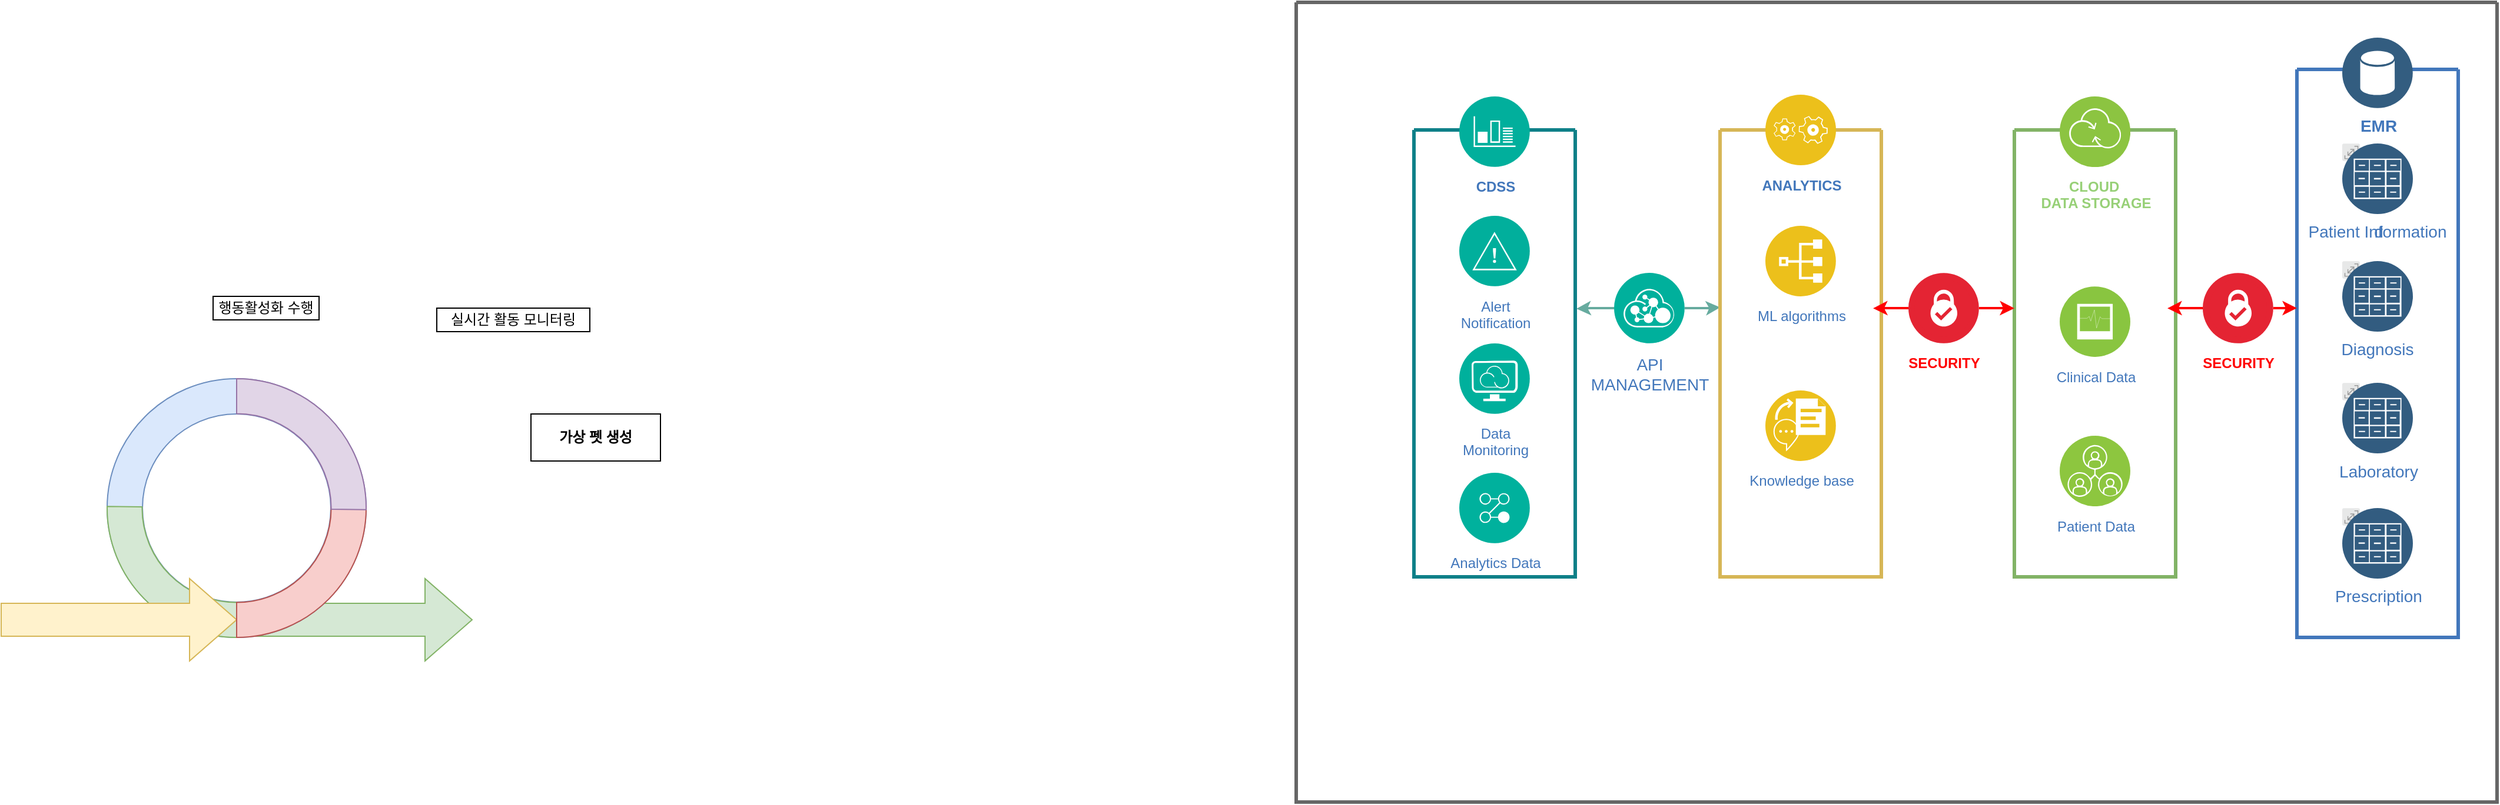 <mxfile version="20.8.5" type="github">
  <diagram id="0d7cefc2-ccd6-e077-73ed-a8e48b0cddf6" name="Page-1">
    <mxGraphModel dx="2247" dy="694" grid="1" gridSize="10" guides="1" tooltips="1" connect="1" arrows="1" fold="1" page="1" pageScale="1" pageWidth="1169" pageHeight="827" background="none" math="0" shadow="0">
      <root>
        <mxCell id="0" />
        <mxCell id="1" parent="0" />
        <mxCell id="0V8n2o7gTM4KSVa6vnnp-101" value="" style="html=1;shadow=0;dashed=0;align=center;verticalAlign=middle;shape=mxgraph.arrows2.arrow;dy=0.6;dx=40;notch=0;fillColor=#d5e8d4;strokeColor=#82b366;" parent="1" vertex="1">
          <mxGeometry x="-770" y="500" width="200" height="70" as="geometry" />
        </mxCell>
        <mxCell id="0V8n2o7gTM4KSVa6vnnp-102" value="" style="verticalLabelPosition=bottom;verticalAlign=top;html=1;shape=mxgraph.basic.donut;dx=30;fillColor=#dae8fc;strokeColor=#6c8ebf;fillOpacity=100;" parent="1" vertex="1">
          <mxGeometry x="-880" y="330" width="220" height="220" as="geometry" />
        </mxCell>
        <mxCell id="2" value="" style="swimlane;shadow=0;align=right;startSize=0;collapsible=0;strokeWidth=3;fillColor=#f5f5f5;fontColor=#333333;strokeColor=#666666;" parent="1" vertex="1">
          <mxGeometry x="130" y="10" width="1020" height="680" as="geometry" />
        </mxCell>
        <mxCell id="Esg44BOYz5HKo0OelRvy-150" value="" style="edgeStyle=orthogonalEdgeStyle;rounded=0;orthogonalLoop=1;jettySize=auto;html=1;strokeColor=#67AB9F;strokeWidth=2;fontSize=16;fontColor=#FF0000;entryX=0.001;entryY=0.397;entryDx=0;entryDy=0;entryPerimeter=0;" parent="2" source="76" target="Esg44BOYz5HKo0OelRvy-125" edge="1">
          <mxGeometry relative="1" as="geometry" />
        </mxCell>
        <mxCell id="Esg44BOYz5HKo0OelRvy-151" style="edgeStyle=orthogonalEdgeStyle;rounded=0;orthogonalLoop=1;jettySize=auto;html=1;entryX=1.008;entryY=0.4;entryDx=0;entryDy=0;entryPerimeter=0;strokeColor=#67AB9F;strokeWidth=2;fontSize=16;fontColor=#FF0000;" parent="2" source="76" target="Esg44BOYz5HKo0OelRvy-139" edge="1">
          <mxGeometry relative="1" as="geometry" />
        </mxCell>
        <mxCell id="76" value="API&lt;div&gt;MANAGEMENT&lt;/div&gt;" style="aspect=fixed;perimeter=ellipsePerimeter;html=1;align=center;shadow=0;dashed=0;image;image=img/lib/ibm/management/api_management.svg;rounded=1;labelBackgroundColor=#ffffff;strokeColor=#666666;strokeWidth=3;fillColor=#C2952D;gradientColor=none;fontSize=14;fontColor=#4277BB;spacingTop=3;" parent="2" vertex="1">
          <mxGeometry x="270" y="230" width="60" height="60" as="geometry" />
        </mxCell>
        <mxCell id="77" value="" style="swimlane;shadow=0;strokeColor=#82b366;fillColor=#d5e8d4;align=right;startSize=0;collapsible=0;strokeWidth=3;" parent="2" vertex="1">
          <mxGeometry x="610" y="108.5" width="137" height="380" as="geometry" />
        </mxCell>
        <mxCell id="Esg44BOYz5HKo0OelRvy-120" value="Clinical Data" style="aspect=fixed;perimeter=ellipsePerimeter;html=1;align=center;shadow=0;dashed=0;fontColor=#4277BB;labelBackgroundColor=#ffffff;fontSize=12;spacingTop=3;image;image=img/lib/ibm/infrastructure/diagnostics.svg;" parent="77" vertex="1">
          <mxGeometry x="38.5" y="133" width="60" height="60" as="geometry" />
        </mxCell>
        <mxCell id="Esg44BOYz5HKo0OelRvy-121" value="Patient Data" style="aspect=fixed;perimeter=ellipsePerimeter;html=1;align=center;shadow=0;dashed=0;fontColor=#4277BB;labelBackgroundColor=#ffffff;fontSize=12;spacingTop=3;image;image=img/lib/ibm/infrastructure/peer_services.svg;" parent="77" vertex="1">
          <mxGeometry x="38.5" y="260" width="60" height="60" as="geometry" />
        </mxCell>
        <mxCell id="Esg44BOYz5HKo0OelRvy-136" value="&lt;b&gt;&lt;font color=&quot;#97d077&quot;&gt;CLOUD&amp;nbsp;&lt;br&gt;DATA STORAGE&lt;/font&gt;&lt;/b&gt;" style="aspect=fixed;perimeter=ellipsePerimeter;html=1;align=center;shadow=0;dashed=0;fontColor=#4277BB;labelBackgroundColor=#ffffff;fontSize=12;spacingTop=3;image;image=img/lib/ibm/infrastructure/transformation_connectivity.svg;" parent="77" vertex="1">
          <mxGeometry x="38.5" y="-28.5" width="60" height="60" as="geometry" />
        </mxCell>
        <mxCell id="79" value="" style="swimlane;shadow=0;strokeColor=#4277BB;fillColor=#ffffff;fontColor=#000000;align=center;startSize=0;collapsible=0;strokeWidth=3;verticalAlign=bottom;fontSize=16;" parent="2" vertex="1">
          <mxGeometry x="850" y="57" width="137" height="483" as="geometry" />
        </mxCell>
        <mxCell id="99" value="" style="group;fontSize=14;fontColor=#4277BB;labelBackgroundColor=#ffffff;" parent="79" vertex="1" connectable="0">
          <mxGeometry x="38.5" y="373" width="60" height="60" as="geometry" />
        </mxCell>
        <mxCell id="100" value="" style="aspect=fixed;perimeter=ellipsePerimeter;html=1;align=center;shadow=0;dashed=0;image;image=img/lib/ibm/miscellaneous/scalable.svg;rounded=1;labelBackgroundColor=none;strokeColor=#666666;strokeWidth=3;fillColor=#C2952D;gradientColor=none;fontSize=14;fontColor=#4277BB;" parent="99" vertex="1">
          <mxGeometry width="15" height="15" as="geometry" />
        </mxCell>
        <mxCell id="101" value="Prescription" style="aspect=fixed;perimeter=ellipsePerimeter;html=1;align=center;shadow=0;dashed=0;image;image=img/lib/ibm/data/file_repository.svg;rounded=1;labelBackgroundColor=none;strokeColor=#666666;strokeWidth=3;fillColor=#C2952D;gradientColor=none;fontSize=14;fontColor=#4277BB;" parent="99" vertex="1">
          <mxGeometry width="60" height="60" as="geometry" />
        </mxCell>
        <mxCell id="Esg44BOYz5HKo0OelRvy-107" value="Diagnosis" style="group;fontSize=14;fontColor=#4277BB;labelPosition=center;verticalLabelPosition=bottom;align=center;verticalAlign=top;labelBackgroundColor=#ffffff;" parent="79" vertex="1" connectable="0">
          <mxGeometry x="38.5" y="163" width="60" height="60" as="geometry" />
        </mxCell>
        <mxCell id="Esg44BOYz5HKo0OelRvy-108" value="" style="aspect=fixed;perimeter=ellipsePerimeter;html=1;align=center;shadow=0;dashed=0;image;image=img/lib/ibm/miscellaneous/scalable.svg;rounded=1;labelBackgroundColor=none;strokeColor=#666666;strokeWidth=3;fillColor=#C2952D;gradientColor=none;fontSize=14;fontColor=#4277BB;" parent="Esg44BOYz5HKo0OelRvy-107" vertex="1">
          <mxGeometry width="15" height="15" as="geometry" />
        </mxCell>
        <mxCell id="Esg44BOYz5HKo0OelRvy-109" value="" style="aspect=fixed;perimeter=ellipsePerimeter;html=1;align=center;shadow=0;dashed=0;image;image=img/lib/ibm/data/file_repository.svg;rounded=1;labelBackgroundColor=none;strokeColor=#666666;strokeWidth=3;fillColor=#C2952D;gradientColor=none;fontSize=14;fontColor=#4277BB;" parent="Esg44BOYz5HKo0OelRvy-107" vertex="1">
          <mxGeometry width="60" height="60" as="geometry" />
        </mxCell>
        <mxCell id="Esg44BOYz5HKo0OelRvy-122" value="&lt;b&gt;EMR&lt;/b&gt;" style="aspect=fixed;perimeter=ellipsePerimeter;html=1;align=center;shadow=0;dashed=0;image;image=img/lib/ibm/data/data_services.svg;rounded=1;labelBackgroundColor=#ffffff;strokeColor=#666666;strokeWidth=3;fillColor=#C2952D;gradientColor=none;fontSize=14;fontColor=#4277BB;" parent="79" vertex="1">
          <mxGeometry x="38.5" y="-27" width="60" height="60" as="geometry" />
        </mxCell>
        <mxCell id="96" value="" style="group;fontSize=14;fontColor=#4277BB;labelBackgroundColor=#ffffff;" parent="79" vertex="1" connectable="0">
          <mxGeometry x="38.5" y="266.5" width="60" height="60" as="geometry" />
        </mxCell>
        <mxCell id="97" value="" style="aspect=fixed;perimeter=ellipsePerimeter;html=1;align=center;shadow=0;dashed=0;image;image=img/lib/ibm/miscellaneous/scalable.svg;rounded=1;labelBackgroundColor=none;strokeColor=#666666;strokeWidth=3;fillColor=#C2952D;gradientColor=none;fontSize=14;fontColor=#4277BB;" parent="96" vertex="1">
          <mxGeometry width="15" height="15" as="geometry" />
        </mxCell>
        <mxCell id="98" value="Laboratory" style="aspect=fixed;perimeter=ellipsePerimeter;html=1;align=center;shadow=0;dashed=0;image;image=img/lib/ibm/data/file_repository.svg;rounded=1;labelBackgroundColor=none;strokeColor=#666666;strokeWidth=3;fillColor=#C2952D;gradientColor=none;fontSize=14;fontColor=#4277BB;" parent="96" vertex="1">
          <mxGeometry width="60" height="60" as="geometry" />
        </mxCell>
        <mxCell id="Esg44BOYz5HKo0OelRvy-143" value="Patient Information" style="group;fontSize=14;fontColor=#4277BB;labelPosition=center;verticalLabelPosition=bottom;align=center;verticalAlign=top;labelBackgroundColor=#ffffff;" parent="79" vertex="1" connectable="0">
          <mxGeometry x="38.5" y="63" width="60" height="60" as="geometry" />
        </mxCell>
        <mxCell id="Esg44BOYz5HKo0OelRvy-144" value="" style="aspect=fixed;perimeter=ellipsePerimeter;html=1;align=center;shadow=0;dashed=0;image;image=img/lib/ibm/miscellaneous/scalable.svg;rounded=1;labelBackgroundColor=none;strokeColor=#666666;strokeWidth=3;fillColor=#C2952D;gradientColor=none;fontSize=14;fontColor=#4277BB;" parent="Esg44BOYz5HKo0OelRvy-143" vertex="1">
          <mxGeometry width="15" height="15" as="geometry" />
        </mxCell>
        <mxCell id="Esg44BOYz5HKo0OelRvy-145" value="d" style="aspect=fixed;perimeter=ellipsePerimeter;html=1;align=center;shadow=0;dashed=0;image;image=img/lib/ibm/data/file_repository.svg;rounded=1;labelBackgroundColor=none;strokeColor=#666666;strokeWidth=3;fillColor=#C2952D;gradientColor=none;fontSize=14;fontColor=#4277BB;" parent="Esg44BOYz5HKo0OelRvy-143" vertex="1">
          <mxGeometry width="60" height="60" as="geometry" />
        </mxCell>
        <mxCell id="Esg44BOYz5HKo0OelRvy-156" style="edgeStyle=orthogonalEdgeStyle;rounded=0;orthogonalLoop=1;jettySize=auto;html=1;entryX=0.949;entryY=0.399;entryDx=0;entryDy=0;entryPerimeter=0;strokeColor=#FF0000;strokeWidth=2;fontSize=16;fontColor=#FF0000;" parent="2" source="Esg44BOYz5HKo0OelRvy-112" target="77" edge="1">
          <mxGeometry relative="1" as="geometry" />
        </mxCell>
        <mxCell id="Esg44BOYz5HKo0OelRvy-157" style="edgeStyle=orthogonalEdgeStyle;rounded=0;orthogonalLoop=1;jettySize=auto;html=1;strokeColor=#FF0000;strokeWidth=2;fontSize=16;fontColor=#FF0000;" parent="2" source="Esg44BOYz5HKo0OelRvy-112" edge="1">
          <mxGeometry relative="1" as="geometry">
            <mxPoint x="850" y="260" as="targetPoint" />
          </mxGeometry>
        </mxCell>
        <mxCell id="Esg44BOYz5HKo0OelRvy-112" value="&lt;font color=&quot;#ff0000&quot;&gt;SECURITY&lt;/font&gt;" style="aspect=fixed;perimeter=ellipsePerimeter;html=1;align=center;shadow=0;dashed=0;fontColor=#4277BB;labelBackgroundColor=#ffffff;fontSize=12;spacingTop=3;image;image=img/lib/ibm/blockchain/certificate_authority.svg;fontStyle=1" parent="2" vertex="1">
          <mxGeometry x="770" y="230" width="60" height="60" as="geometry" />
        </mxCell>
        <mxCell id="Esg44BOYz5HKo0OelRvy-125" value="" style="swimlane;shadow=0;strokeColor=#d6b656;fillColor=#fff2cc;align=right;startSize=0;collapsible=0;strokeWidth=3;" parent="2" vertex="1">
          <mxGeometry x="360" y="108.5" width="137" height="380" as="geometry" />
        </mxCell>
        <mxCell id="Esg44BOYz5HKo0OelRvy-124" value="&lt;b&gt;ANALYTICS&lt;/b&gt;" style="aspect=fixed;perimeter=ellipsePerimeter;html=1;align=center;shadow=0;dashed=0;fontColor=#4277BB;labelBackgroundColor=#ffffff;fontSize=12;spacingTop=3;image;image=img/lib/ibm/applications/application_logic.svg;" parent="Esg44BOYz5HKo0OelRvy-125" vertex="1">
          <mxGeometry x="38.5" y="-30" width="60" height="60" as="geometry" />
        </mxCell>
        <mxCell id="Esg44BOYz5HKo0OelRvy-137" value="ML algorithms" style="aspect=fixed;perimeter=ellipsePerimeter;html=1;align=center;shadow=0;dashed=0;fontColor=#4277BB;labelBackgroundColor=#ffffff;fontSize=12;spacingTop=3;image;image=img/lib/ibm/applications/index.svg;" parent="Esg44BOYz5HKo0OelRvy-125" vertex="1">
          <mxGeometry x="38.5" y="81.5" width="60" height="60" as="geometry" />
        </mxCell>
        <mxCell id="Esg44BOYz5HKo0OelRvy-138" value="Knowledge base" style="aspect=fixed;perimeter=ellipsePerimeter;html=1;align=center;shadow=0;dashed=0;fontColor=#4277BB;labelBackgroundColor=#ffffff;fontSize=12;spacingTop=3;image;image=img/lib/ibm/applications/speech_to_text.svg;" parent="Esg44BOYz5HKo0OelRvy-125" vertex="1">
          <mxGeometry x="38.5" y="221.5" width="60" height="60" as="geometry" />
        </mxCell>
        <mxCell id="Esg44BOYz5HKo0OelRvy-153" style="edgeStyle=orthogonalEdgeStyle;rounded=0;orthogonalLoop=1;jettySize=auto;html=1;entryX=0.949;entryY=0.399;entryDx=0;entryDy=0;entryPerimeter=0;strokeColor=#FF0000;strokeWidth=2;fontSize=16;fontColor=#FF0000;" parent="2" source="Esg44BOYz5HKo0OelRvy-130" target="Esg44BOYz5HKo0OelRvy-125" edge="1">
          <mxGeometry relative="1" as="geometry" />
        </mxCell>
        <mxCell id="Esg44BOYz5HKo0OelRvy-155" style="edgeStyle=orthogonalEdgeStyle;rounded=0;orthogonalLoop=1;jettySize=auto;html=1;entryX=0;entryY=0.399;entryDx=0;entryDy=0;entryPerimeter=0;strokeColor=#FF0000;strokeWidth=2;fontSize=16;fontColor=#FF0000;" parent="2" source="Esg44BOYz5HKo0OelRvy-130" target="77" edge="1">
          <mxGeometry relative="1" as="geometry" />
        </mxCell>
        <mxCell id="Esg44BOYz5HKo0OelRvy-130" value="SECURITY" style="aspect=fixed;perimeter=ellipsePerimeter;html=1;align=center;shadow=0;dashed=0;fontColor=#FF0000;labelBackgroundColor=#ffffff;fontSize=12;spacingTop=3;image;image=img/lib/ibm/blockchain/certificate_authority.svg;fontStyle=1" parent="2" vertex="1">
          <mxGeometry x="520" y="230" width="60" height="60" as="geometry" />
        </mxCell>
        <mxCell id="Esg44BOYz5HKo0OelRvy-139" value="" style="swimlane;shadow=0;strokeColor=#0e8088;fillColor=#b0e3e6;align=right;startSize=0;collapsible=0;strokeWidth=3;" parent="2" vertex="1">
          <mxGeometry x="100" y="108.5" width="137" height="380" as="geometry" />
        </mxCell>
        <mxCell id="Esg44BOYz5HKo0OelRvy-146" value="&lt;b&gt;CDSS&lt;/b&gt;" style="aspect=fixed;perimeter=ellipsePerimeter;html=1;align=center;shadow=0;dashed=0;fontColor=#4277BB;labelBackgroundColor=#ffffff;fontSize=12;spacingTop=3;image;image=img/lib/ibm/management/monitoring_metrics.svg;" parent="Esg44BOYz5HKo0OelRvy-139" vertex="1">
          <mxGeometry x="38.5" y="-28.5" width="60" height="60" as="geometry" />
        </mxCell>
        <mxCell id="Esg44BOYz5HKo0OelRvy-147" value="Alert&lt;br&gt;Notification" style="aspect=fixed;perimeter=ellipsePerimeter;html=1;align=center;shadow=0;dashed=0;fontColor=#4277BB;labelBackgroundColor=#ffffff;fontSize=12;spacingTop=3;image;image=img/lib/ibm/management/alert_notification.svg;" parent="Esg44BOYz5HKo0OelRvy-139" vertex="1">
          <mxGeometry x="38.5" y="73" width="60" height="60" as="geometry" />
        </mxCell>
        <mxCell id="Esg44BOYz5HKo0OelRvy-148" value="Data&lt;br&gt;Monitoring" style="aspect=fixed;perimeter=ellipsePerimeter;html=1;align=center;shadow=0;dashed=0;fontColor=#4277BB;labelBackgroundColor=#ffffff;fontSize=12;spacingTop=3;image;image=img/lib/ibm/management/provider_cloud_portal_service.svg;" parent="Esg44BOYz5HKo0OelRvy-139" vertex="1">
          <mxGeometry x="38.5" y="181.5" width="60" height="60" as="geometry" />
        </mxCell>
        <mxCell id="Esg44BOYz5HKo0OelRvy-149" value="Analytics Data" style="aspect=fixed;perimeter=ellipsePerimeter;html=1;align=center;shadow=0;dashed=0;fontColor=#4277BB;labelBackgroundColor=#ffffff;fontSize=12;spacingTop=3;image;image=img/lib/ibm/management/process_management.svg;" parent="Esg44BOYz5HKo0OelRvy-139" vertex="1">
          <mxGeometry x="38.5" y="291.5" width="60" height="60" as="geometry" />
        </mxCell>
        <mxCell id="0V8n2o7gTM4KSVa6vnnp-105" value="" style="verticalLabelPosition=bottom;verticalAlign=top;html=1;shape=mxgraph.basic.partConcEllipse;startAngle=0.25;endAngle=0.502;arcWidth=0.27;direction=south;strokeOpacity=100;fillColor=#d5e8d4;strokeColor=#82b366;" parent="1" vertex="1">
          <mxGeometry x="-880" y="330" width="220" height="220" as="geometry" />
        </mxCell>
        <mxCell id="0V8n2o7gTM4KSVa6vnnp-104" value="" style="html=1;shadow=0;dashed=0;align=center;verticalAlign=middle;shape=mxgraph.arrows2.arrow;dy=0.6;dx=40;notch=0;fillColor=#fff2cc;strokeColor=#d6b656;" parent="1" vertex="1">
          <mxGeometry x="-970" y="500" width="200" height="70" as="geometry" />
        </mxCell>
        <mxCell id="0V8n2o7gTM4KSVa6vnnp-106" value="" style="verticalLabelPosition=bottom;verticalAlign=top;html=1;shape=mxgraph.basic.partConcEllipse;startAngle=0.25;endAngle=0.502;arcWidth=0.27;direction=south;strokeOpacity=100;fillColor=#f8cecc;strokeColor=#b85450;flipH=1;" parent="1" vertex="1">
          <mxGeometry x="-880" y="330" width="220" height="220" as="geometry" />
        </mxCell>
        <mxCell id="0V8n2o7gTM4KSVa6vnnp-107" value="행동활성화 수행" style="rounded=0;whiteSpace=wrap;html=1;" parent="1" vertex="1">
          <mxGeometry x="-790" y="260" width="90" height="20" as="geometry" />
        </mxCell>
        <mxCell id="0V8n2o7gTM4KSVa6vnnp-108" value="가상 펫 생성" style="rounded=0;whiteSpace=wrap;html=1;fontStyle=1" parent="1" vertex="1">
          <mxGeometry x="-520" y="360" width="110" height="40" as="geometry" />
        </mxCell>
        <mxCell id="0V8n2o7gTM4KSVa6vnnp-109" value="실시간 활동 모니터링" style="rounded=0;whiteSpace=wrap;html=1;" parent="1" vertex="1">
          <mxGeometry x="-600" y="270" width="130" height="20" as="geometry" />
        </mxCell>
        <mxCell id="0V8n2o7gTM4KSVa6vnnp-112" value="" style="verticalLabelPosition=bottom;verticalAlign=top;html=1;shape=mxgraph.basic.partConcEllipse;startAngle=0.25;endAngle=0.502;arcWidth=0.27;direction=south;strokeOpacity=100;fillColor=#e1d5e7;strokeColor=#9673a6;flipH=1;flipV=1;" parent="1" vertex="1">
          <mxGeometry x="-880" y="330" width="220" height="220" as="geometry" />
        </mxCell>
      </root>
    </mxGraphModel>
  </diagram>
</mxfile>
